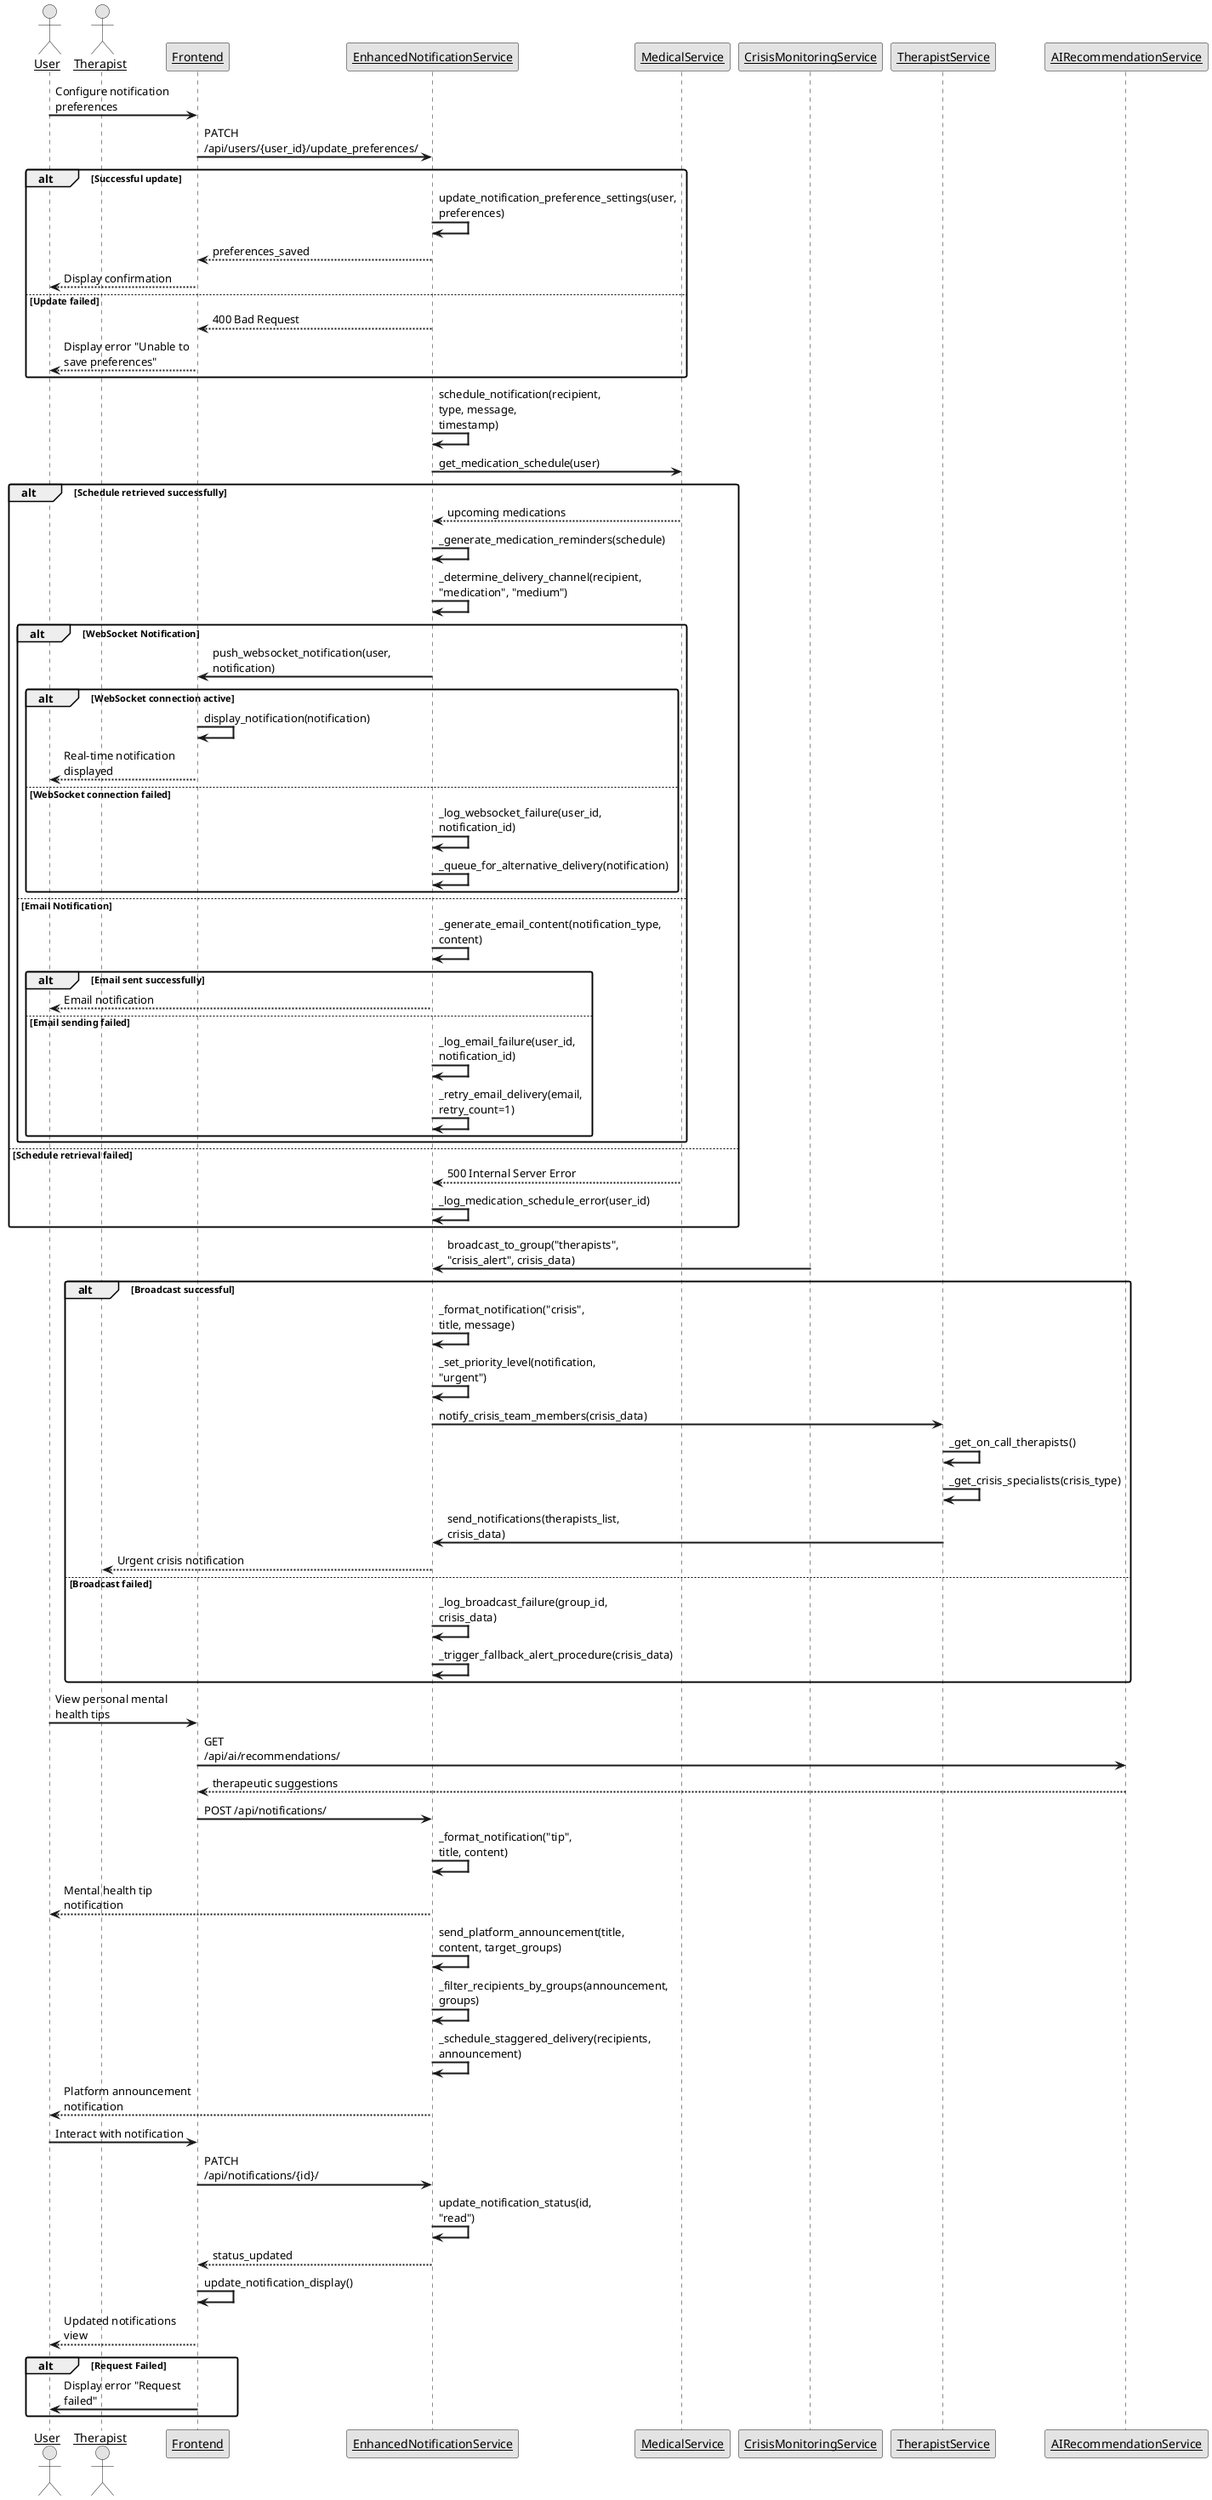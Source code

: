 @startuml Notifications_Sequence_Diagram

skinparam sequenceArrowThickness 2
skinparam roundcorner 5
skinparam maxmessagesize 160
skinparam sequenceParticipant underline
skinparam handwritten false
skinparam monochrome true

actor "User" as user
actor "Therapist" as therapist
participant "Frontend" as frontend
participant "EnhancedNotificationService" as notificationService
participant "MedicalService" as medicalService
participant "CrisisMonitoringService" as crisisService
participant "TherapistService" as therapistService
participant "AIRecommendationService" as recommendationService

user -> frontend : Configure notification preferences
frontend -> notificationService : PATCH /api/users/{user_id}/update_preferences/

alt Successful update
  notificationService -> notificationService : update_notification_preference_settings(user, preferences)
  notificationService --> frontend : preferences_saved
  frontend --> user : Display confirmation
else Update failed
  notificationService --> frontend : 400 Bad Request
  frontend --> user : Display error "Unable to save preferences"
end

notificationService -> notificationService : schedule_notification(recipient, type, message, timestamp)
notificationService -> medicalService : get_medication_schedule(user)

alt Schedule retrieved successfully
  medicalService --> notificationService : upcoming medications
  notificationService -> notificationService : _generate_medication_reminders(schedule)
  notificationService -> notificationService : _determine_delivery_channel(recipient, "medication", "medium")
  
  alt WebSocket Notification
    notificationService -> frontend : push_websocket_notification(user, notification)
    
    alt WebSocket connection active
      frontend -> frontend : display_notification(notification)
      frontend --> user : Real-time notification displayed
    else WebSocket connection failed
      notificationService -> notificationService : _log_websocket_failure(user_id, notification_id)
      notificationService -> notificationService : _queue_for_alternative_delivery(notification)
    end
    
  else Email Notification
    notificationService -> notificationService : _generate_email_content(notification_type, content)
    
    alt Email sent successfully
      notificationService --> user : Email notification
    else Email sending failed
      notificationService -> notificationService : _log_email_failure(user_id, notification_id)
      notificationService -> notificationService : _retry_email_delivery(email, retry_count=1)
    end
  end
  
else Schedule retrieval failed
  medicalService --> notificationService : 500 Internal Server Error
  notificationService -> notificationService : _log_medication_schedule_error(user_id)
end

crisisService -> notificationService : broadcast_to_group("therapists", "crisis_alert", crisis_data)

alt Broadcast successful
  notificationService -> notificationService : _format_notification("crisis", title, message)
  notificationService -> notificationService : _set_priority_level(notification, "urgent")
  notificationService -> therapistService : notify_crisis_team_members(crisis_data)
  therapistService -> therapistService : _get_on_call_therapists()
  therapistService -> therapistService : _get_crisis_specialists(crisis_type)
  therapistService -> notificationService : send_notifications(therapists_list, crisis_data)
  notificationService --> therapist : Urgent crisis notification
else Broadcast failed
  notificationService -> notificationService : _log_broadcast_failure(group_id, crisis_data)
  notificationService -> notificationService : _trigger_fallback_alert_procedure(crisis_data)
end

user -> frontend : View personal mental health tips
frontend -> recommendationService : GET /api/ai/recommendations/
recommendationService --> frontend : therapeutic suggestions
frontend -> notificationService : POST /api/notifications/
notificationService -> notificationService : _format_notification("tip", title, content)
notificationService --> user : Mental health tip notification

notificationService -> notificationService : send_platform_announcement(title, content, target_groups)
notificationService -> notificationService : _filter_recipients_by_groups(announcement, groups)
notificationService -> notificationService : _schedule_staggered_delivery(recipients, announcement)
notificationService --> user : Platform announcement notification

user -> frontend : Interact with notification
frontend -> notificationService : PATCH /api/notifications/{id}/
notificationService -> notificationService : update_notification_status(id, "read")
notificationService --> frontend : status_updated
frontend -> frontend : update_notification_display()
frontend --> user : Updated notifications view

alt Request Failed
    frontend -> user : Display error "Request failed"
end

@enduml
